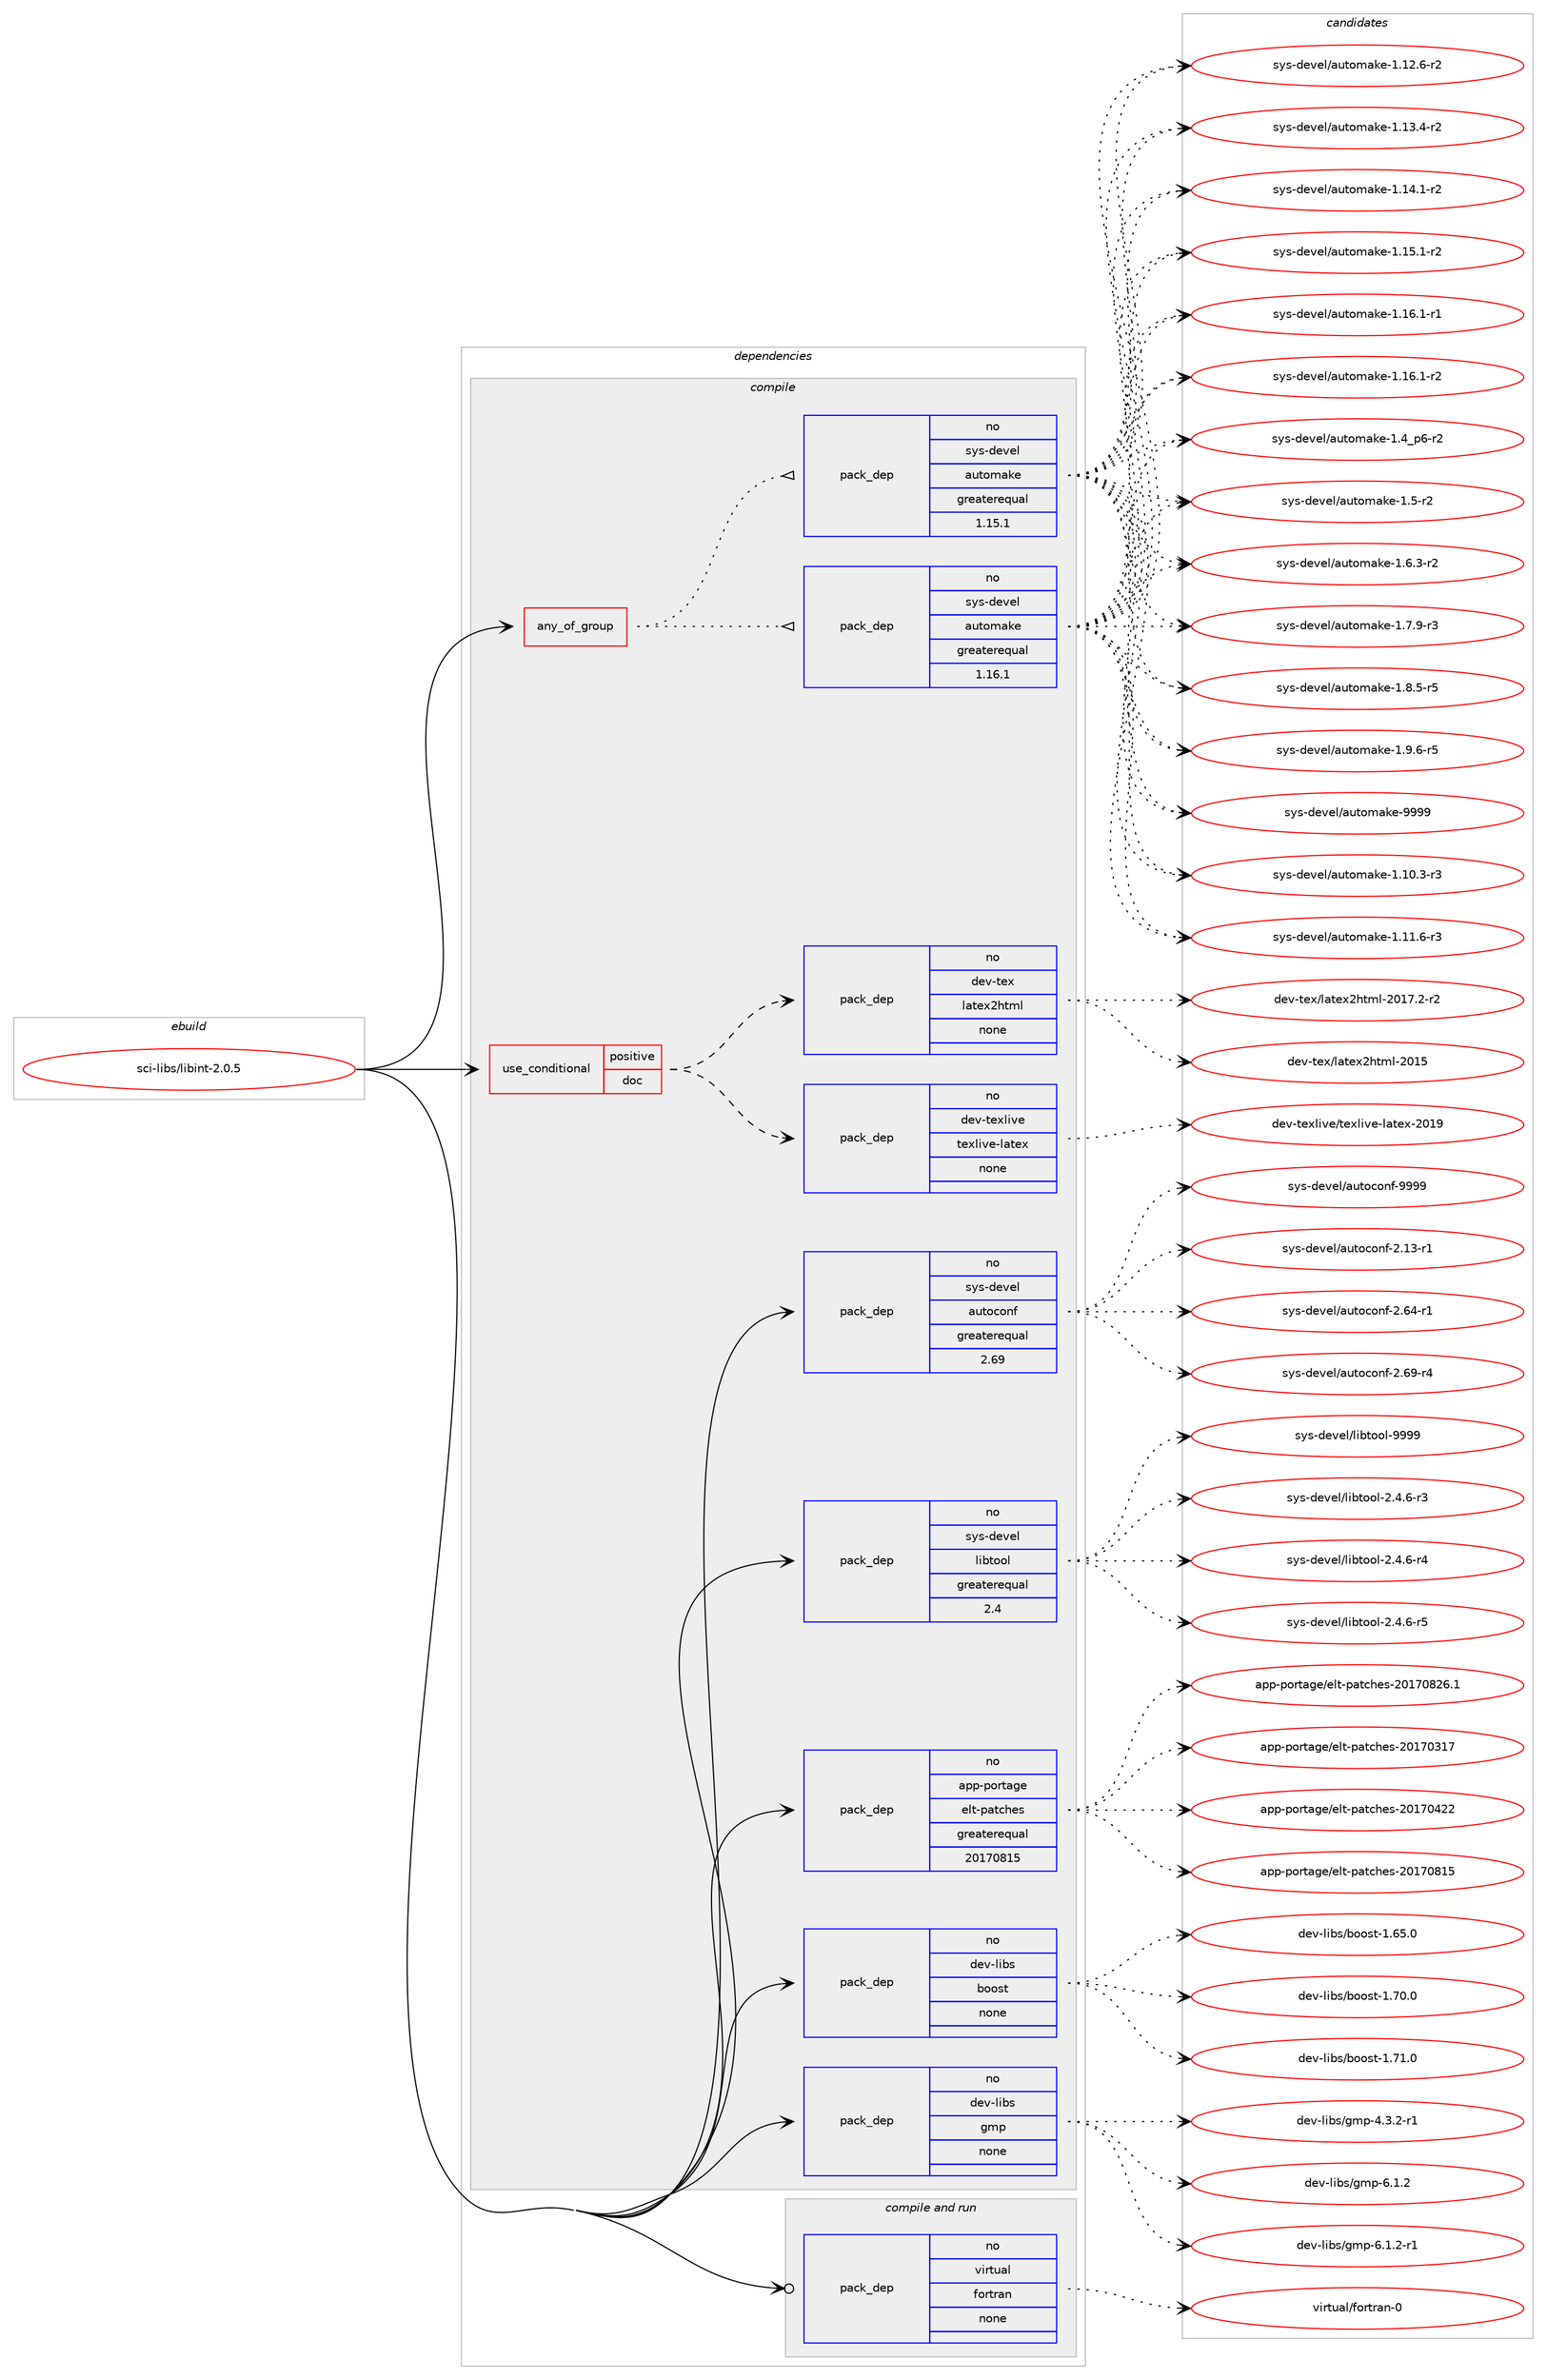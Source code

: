digraph prolog {

# *************
# Graph options
# *************

newrank=true;
concentrate=true;
compound=true;
graph [rankdir=LR,fontname=Helvetica,fontsize=10,ranksep=1.5];#, ranksep=2.5, nodesep=0.2];
edge  [arrowhead=vee];
node  [fontname=Helvetica,fontsize=10];

# **********
# The ebuild
# **********

subgraph cluster_leftcol {
color=gray;
rank=same;
label=<<i>ebuild</i>>;
id [label="sci-libs/libint-2.0.5", color=red, width=4, href="../sci-libs/libint-2.0.5.svg"];
}

# ****************
# The dependencies
# ****************

subgraph cluster_midcol {
color=gray;
label=<<i>dependencies</i>>;
subgraph cluster_compile {
fillcolor="#eeeeee";
style=filled;
label=<<i>compile</i>>;
subgraph any14641 {
dependency857652 [label=<<TABLE BORDER="0" CELLBORDER="1" CELLSPACING="0" CELLPADDING="4"><TR><TD CELLPADDING="10">any_of_group</TD></TR></TABLE>>, shape=none, color=red];subgraph pack634285 {
dependency857653 [label=<<TABLE BORDER="0" CELLBORDER="1" CELLSPACING="0" CELLPADDING="4" WIDTH="220"><TR><TD ROWSPAN="6" CELLPADDING="30">pack_dep</TD></TR><TR><TD WIDTH="110">no</TD></TR><TR><TD>sys-devel</TD></TR><TR><TD>automake</TD></TR><TR><TD>greaterequal</TD></TR><TR><TD>1.16.1</TD></TR></TABLE>>, shape=none, color=blue];
}
dependency857652:e -> dependency857653:w [weight=20,style="dotted",arrowhead="oinv"];
subgraph pack634286 {
dependency857654 [label=<<TABLE BORDER="0" CELLBORDER="1" CELLSPACING="0" CELLPADDING="4" WIDTH="220"><TR><TD ROWSPAN="6" CELLPADDING="30">pack_dep</TD></TR><TR><TD WIDTH="110">no</TD></TR><TR><TD>sys-devel</TD></TR><TR><TD>automake</TD></TR><TR><TD>greaterequal</TD></TR><TR><TD>1.15.1</TD></TR></TABLE>>, shape=none, color=blue];
}
dependency857652:e -> dependency857654:w [weight=20,style="dotted",arrowhead="oinv"];
}
id:e -> dependency857652:w [weight=20,style="solid",arrowhead="vee"];
subgraph cond208217 {
dependency857655 [label=<<TABLE BORDER="0" CELLBORDER="1" CELLSPACING="0" CELLPADDING="4"><TR><TD ROWSPAN="3" CELLPADDING="10">use_conditional</TD></TR><TR><TD>positive</TD></TR><TR><TD>doc</TD></TR></TABLE>>, shape=none, color=red];
subgraph pack634287 {
dependency857656 [label=<<TABLE BORDER="0" CELLBORDER="1" CELLSPACING="0" CELLPADDING="4" WIDTH="220"><TR><TD ROWSPAN="6" CELLPADDING="30">pack_dep</TD></TR><TR><TD WIDTH="110">no</TD></TR><TR><TD>dev-texlive</TD></TR><TR><TD>texlive-latex</TD></TR><TR><TD>none</TD></TR><TR><TD></TD></TR></TABLE>>, shape=none, color=blue];
}
dependency857655:e -> dependency857656:w [weight=20,style="dashed",arrowhead="vee"];
subgraph pack634288 {
dependency857657 [label=<<TABLE BORDER="0" CELLBORDER="1" CELLSPACING="0" CELLPADDING="4" WIDTH="220"><TR><TD ROWSPAN="6" CELLPADDING="30">pack_dep</TD></TR><TR><TD WIDTH="110">no</TD></TR><TR><TD>dev-tex</TD></TR><TR><TD>latex2html</TD></TR><TR><TD>none</TD></TR><TR><TD></TD></TR></TABLE>>, shape=none, color=blue];
}
dependency857655:e -> dependency857657:w [weight=20,style="dashed",arrowhead="vee"];
}
id:e -> dependency857655:w [weight=20,style="solid",arrowhead="vee"];
subgraph pack634289 {
dependency857658 [label=<<TABLE BORDER="0" CELLBORDER="1" CELLSPACING="0" CELLPADDING="4" WIDTH="220"><TR><TD ROWSPAN="6" CELLPADDING="30">pack_dep</TD></TR><TR><TD WIDTH="110">no</TD></TR><TR><TD>app-portage</TD></TR><TR><TD>elt-patches</TD></TR><TR><TD>greaterequal</TD></TR><TR><TD>20170815</TD></TR></TABLE>>, shape=none, color=blue];
}
id:e -> dependency857658:w [weight=20,style="solid",arrowhead="vee"];
subgraph pack634290 {
dependency857659 [label=<<TABLE BORDER="0" CELLBORDER="1" CELLSPACING="0" CELLPADDING="4" WIDTH="220"><TR><TD ROWSPAN="6" CELLPADDING="30">pack_dep</TD></TR><TR><TD WIDTH="110">no</TD></TR><TR><TD>dev-libs</TD></TR><TR><TD>boost</TD></TR><TR><TD>none</TD></TR><TR><TD></TD></TR></TABLE>>, shape=none, color=blue];
}
id:e -> dependency857659:w [weight=20,style="solid",arrowhead="vee"];
subgraph pack634291 {
dependency857660 [label=<<TABLE BORDER="0" CELLBORDER="1" CELLSPACING="0" CELLPADDING="4" WIDTH="220"><TR><TD ROWSPAN="6" CELLPADDING="30">pack_dep</TD></TR><TR><TD WIDTH="110">no</TD></TR><TR><TD>dev-libs</TD></TR><TR><TD>gmp</TD></TR><TR><TD>none</TD></TR><TR><TD></TD></TR></TABLE>>, shape=none, color=blue];
}
id:e -> dependency857660:w [weight=20,style="solid",arrowhead="vee"];
subgraph pack634292 {
dependency857661 [label=<<TABLE BORDER="0" CELLBORDER="1" CELLSPACING="0" CELLPADDING="4" WIDTH="220"><TR><TD ROWSPAN="6" CELLPADDING="30">pack_dep</TD></TR><TR><TD WIDTH="110">no</TD></TR><TR><TD>sys-devel</TD></TR><TR><TD>autoconf</TD></TR><TR><TD>greaterequal</TD></TR><TR><TD>2.69</TD></TR></TABLE>>, shape=none, color=blue];
}
id:e -> dependency857661:w [weight=20,style="solid",arrowhead="vee"];
subgraph pack634293 {
dependency857662 [label=<<TABLE BORDER="0" CELLBORDER="1" CELLSPACING="0" CELLPADDING="4" WIDTH="220"><TR><TD ROWSPAN="6" CELLPADDING="30">pack_dep</TD></TR><TR><TD WIDTH="110">no</TD></TR><TR><TD>sys-devel</TD></TR><TR><TD>libtool</TD></TR><TR><TD>greaterequal</TD></TR><TR><TD>2.4</TD></TR></TABLE>>, shape=none, color=blue];
}
id:e -> dependency857662:w [weight=20,style="solid",arrowhead="vee"];
}
subgraph cluster_compileandrun {
fillcolor="#eeeeee";
style=filled;
label=<<i>compile and run</i>>;
subgraph pack634294 {
dependency857663 [label=<<TABLE BORDER="0" CELLBORDER="1" CELLSPACING="0" CELLPADDING="4" WIDTH="220"><TR><TD ROWSPAN="6" CELLPADDING="30">pack_dep</TD></TR><TR><TD WIDTH="110">no</TD></TR><TR><TD>virtual</TD></TR><TR><TD>fortran</TD></TR><TR><TD>none</TD></TR><TR><TD></TD></TR></TABLE>>, shape=none, color=blue];
}
id:e -> dependency857663:w [weight=20,style="solid",arrowhead="odotvee"];
}
subgraph cluster_run {
fillcolor="#eeeeee";
style=filled;
label=<<i>run</i>>;
}
}

# **************
# The candidates
# **************

subgraph cluster_choices {
rank=same;
color=gray;
label=<<i>candidates</i>>;

subgraph choice634285 {
color=black;
nodesep=1;
choice11512111545100101118101108479711711611110997107101454946494846514511451 [label="sys-devel/automake-1.10.3-r3", color=red, width=4,href="../sys-devel/automake-1.10.3-r3.svg"];
choice11512111545100101118101108479711711611110997107101454946494946544511451 [label="sys-devel/automake-1.11.6-r3", color=red, width=4,href="../sys-devel/automake-1.11.6-r3.svg"];
choice11512111545100101118101108479711711611110997107101454946495046544511450 [label="sys-devel/automake-1.12.6-r2", color=red, width=4,href="../sys-devel/automake-1.12.6-r2.svg"];
choice11512111545100101118101108479711711611110997107101454946495146524511450 [label="sys-devel/automake-1.13.4-r2", color=red, width=4,href="../sys-devel/automake-1.13.4-r2.svg"];
choice11512111545100101118101108479711711611110997107101454946495246494511450 [label="sys-devel/automake-1.14.1-r2", color=red, width=4,href="../sys-devel/automake-1.14.1-r2.svg"];
choice11512111545100101118101108479711711611110997107101454946495346494511450 [label="sys-devel/automake-1.15.1-r2", color=red, width=4,href="../sys-devel/automake-1.15.1-r2.svg"];
choice11512111545100101118101108479711711611110997107101454946495446494511449 [label="sys-devel/automake-1.16.1-r1", color=red, width=4,href="../sys-devel/automake-1.16.1-r1.svg"];
choice11512111545100101118101108479711711611110997107101454946495446494511450 [label="sys-devel/automake-1.16.1-r2", color=red, width=4,href="../sys-devel/automake-1.16.1-r2.svg"];
choice115121115451001011181011084797117116111109971071014549465295112544511450 [label="sys-devel/automake-1.4_p6-r2", color=red, width=4,href="../sys-devel/automake-1.4_p6-r2.svg"];
choice11512111545100101118101108479711711611110997107101454946534511450 [label="sys-devel/automake-1.5-r2", color=red, width=4,href="../sys-devel/automake-1.5-r2.svg"];
choice115121115451001011181011084797117116111109971071014549465446514511450 [label="sys-devel/automake-1.6.3-r2", color=red, width=4,href="../sys-devel/automake-1.6.3-r2.svg"];
choice115121115451001011181011084797117116111109971071014549465546574511451 [label="sys-devel/automake-1.7.9-r3", color=red, width=4,href="../sys-devel/automake-1.7.9-r3.svg"];
choice115121115451001011181011084797117116111109971071014549465646534511453 [label="sys-devel/automake-1.8.5-r5", color=red, width=4,href="../sys-devel/automake-1.8.5-r5.svg"];
choice115121115451001011181011084797117116111109971071014549465746544511453 [label="sys-devel/automake-1.9.6-r5", color=red, width=4,href="../sys-devel/automake-1.9.6-r5.svg"];
choice115121115451001011181011084797117116111109971071014557575757 [label="sys-devel/automake-9999", color=red, width=4,href="../sys-devel/automake-9999.svg"];
dependency857653:e -> choice11512111545100101118101108479711711611110997107101454946494846514511451:w [style=dotted,weight="100"];
dependency857653:e -> choice11512111545100101118101108479711711611110997107101454946494946544511451:w [style=dotted,weight="100"];
dependency857653:e -> choice11512111545100101118101108479711711611110997107101454946495046544511450:w [style=dotted,weight="100"];
dependency857653:e -> choice11512111545100101118101108479711711611110997107101454946495146524511450:w [style=dotted,weight="100"];
dependency857653:e -> choice11512111545100101118101108479711711611110997107101454946495246494511450:w [style=dotted,weight="100"];
dependency857653:e -> choice11512111545100101118101108479711711611110997107101454946495346494511450:w [style=dotted,weight="100"];
dependency857653:e -> choice11512111545100101118101108479711711611110997107101454946495446494511449:w [style=dotted,weight="100"];
dependency857653:e -> choice11512111545100101118101108479711711611110997107101454946495446494511450:w [style=dotted,weight="100"];
dependency857653:e -> choice115121115451001011181011084797117116111109971071014549465295112544511450:w [style=dotted,weight="100"];
dependency857653:e -> choice11512111545100101118101108479711711611110997107101454946534511450:w [style=dotted,weight="100"];
dependency857653:e -> choice115121115451001011181011084797117116111109971071014549465446514511450:w [style=dotted,weight="100"];
dependency857653:e -> choice115121115451001011181011084797117116111109971071014549465546574511451:w [style=dotted,weight="100"];
dependency857653:e -> choice115121115451001011181011084797117116111109971071014549465646534511453:w [style=dotted,weight="100"];
dependency857653:e -> choice115121115451001011181011084797117116111109971071014549465746544511453:w [style=dotted,weight="100"];
dependency857653:e -> choice115121115451001011181011084797117116111109971071014557575757:w [style=dotted,weight="100"];
}
subgraph choice634286 {
color=black;
nodesep=1;
choice11512111545100101118101108479711711611110997107101454946494846514511451 [label="sys-devel/automake-1.10.3-r3", color=red, width=4,href="../sys-devel/automake-1.10.3-r3.svg"];
choice11512111545100101118101108479711711611110997107101454946494946544511451 [label="sys-devel/automake-1.11.6-r3", color=red, width=4,href="../sys-devel/automake-1.11.6-r3.svg"];
choice11512111545100101118101108479711711611110997107101454946495046544511450 [label="sys-devel/automake-1.12.6-r2", color=red, width=4,href="../sys-devel/automake-1.12.6-r2.svg"];
choice11512111545100101118101108479711711611110997107101454946495146524511450 [label="sys-devel/automake-1.13.4-r2", color=red, width=4,href="../sys-devel/automake-1.13.4-r2.svg"];
choice11512111545100101118101108479711711611110997107101454946495246494511450 [label="sys-devel/automake-1.14.1-r2", color=red, width=4,href="../sys-devel/automake-1.14.1-r2.svg"];
choice11512111545100101118101108479711711611110997107101454946495346494511450 [label="sys-devel/automake-1.15.1-r2", color=red, width=4,href="../sys-devel/automake-1.15.1-r2.svg"];
choice11512111545100101118101108479711711611110997107101454946495446494511449 [label="sys-devel/automake-1.16.1-r1", color=red, width=4,href="../sys-devel/automake-1.16.1-r1.svg"];
choice11512111545100101118101108479711711611110997107101454946495446494511450 [label="sys-devel/automake-1.16.1-r2", color=red, width=4,href="../sys-devel/automake-1.16.1-r2.svg"];
choice115121115451001011181011084797117116111109971071014549465295112544511450 [label="sys-devel/automake-1.4_p6-r2", color=red, width=4,href="../sys-devel/automake-1.4_p6-r2.svg"];
choice11512111545100101118101108479711711611110997107101454946534511450 [label="sys-devel/automake-1.5-r2", color=red, width=4,href="../sys-devel/automake-1.5-r2.svg"];
choice115121115451001011181011084797117116111109971071014549465446514511450 [label="sys-devel/automake-1.6.3-r2", color=red, width=4,href="../sys-devel/automake-1.6.3-r2.svg"];
choice115121115451001011181011084797117116111109971071014549465546574511451 [label="sys-devel/automake-1.7.9-r3", color=red, width=4,href="../sys-devel/automake-1.7.9-r3.svg"];
choice115121115451001011181011084797117116111109971071014549465646534511453 [label="sys-devel/automake-1.8.5-r5", color=red, width=4,href="../sys-devel/automake-1.8.5-r5.svg"];
choice115121115451001011181011084797117116111109971071014549465746544511453 [label="sys-devel/automake-1.9.6-r5", color=red, width=4,href="../sys-devel/automake-1.9.6-r5.svg"];
choice115121115451001011181011084797117116111109971071014557575757 [label="sys-devel/automake-9999", color=red, width=4,href="../sys-devel/automake-9999.svg"];
dependency857654:e -> choice11512111545100101118101108479711711611110997107101454946494846514511451:w [style=dotted,weight="100"];
dependency857654:e -> choice11512111545100101118101108479711711611110997107101454946494946544511451:w [style=dotted,weight="100"];
dependency857654:e -> choice11512111545100101118101108479711711611110997107101454946495046544511450:w [style=dotted,weight="100"];
dependency857654:e -> choice11512111545100101118101108479711711611110997107101454946495146524511450:w [style=dotted,weight="100"];
dependency857654:e -> choice11512111545100101118101108479711711611110997107101454946495246494511450:w [style=dotted,weight="100"];
dependency857654:e -> choice11512111545100101118101108479711711611110997107101454946495346494511450:w [style=dotted,weight="100"];
dependency857654:e -> choice11512111545100101118101108479711711611110997107101454946495446494511449:w [style=dotted,weight="100"];
dependency857654:e -> choice11512111545100101118101108479711711611110997107101454946495446494511450:w [style=dotted,weight="100"];
dependency857654:e -> choice115121115451001011181011084797117116111109971071014549465295112544511450:w [style=dotted,weight="100"];
dependency857654:e -> choice11512111545100101118101108479711711611110997107101454946534511450:w [style=dotted,weight="100"];
dependency857654:e -> choice115121115451001011181011084797117116111109971071014549465446514511450:w [style=dotted,weight="100"];
dependency857654:e -> choice115121115451001011181011084797117116111109971071014549465546574511451:w [style=dotted,weight="100"];
dependency857654:e -> choice115121115451001011181011084797117116111109971071014549465646534511453:w [style=dotted,weight="100"];
dependency857654:e -> choice115121115451001011181011084797117116111109971071014549465746544511453:w [style=dotted,weight="100"];
dependency857654:e -> choice115121115451001011181011084797117116111109971071014557575757:w [style=dotted,weight="100"];
}
subgraph choice634287 {
color=black;
nodesep=1;
choice100101118451161011201081051181014711610112010810511810145108971161011204550484957 [label="dev-texlive/texlive-latex-2019", color=red, width=4,href="../dev-texlive/texlive-latex-2019.svg"];
dependency857656:e -> choice100101118451161011201081051181014711610112010810511810145108971161011204550484957:w [style=dotted,weight="100"];
}
subgraph choice634288 {
color=black;
nodesep=1;
choice100101118451161011204710897116101120501041161091084550484953 [label="dev-tex/latex2html-2015", color=red, width=4,href="../dev-tex/latex2html-2015.svg"];
choice10010111845116101120471089711610112050104116109108455048495546504511450 [label="dev-tex/latex2html-2017.2-r2", color=red, width=4,href="../dev-tex/latex2html-2017.2-r2.svg"];
dependency857657:e -> choice100101118451161011204710897116101120501041161091084550484953:w [style=dotted,weight="100"];
dependency857657:e -> choice10010111845116101120471089711610112050104116109108455048495546504511450:w [style=dotted,weight="100"];
}
subgraph choice634289 {
color=black;
nodesep=1;
choice97112112451121111141169710310147101108116451129711699104101115455048495548514955 [label="app-portage/elt-patches-20170317", color=red, width=4,href="../app-portage/elt-patches-20170317.svg"];
choice97112112451121111141169710310147101108116451129711699104101115455048495548525050 [label="app-portage/elt-patches-20170422", color=red, width=4,href="../app-portage/elt-patches-20170422.svg"];
choice97112112451121111141169710310147101108116451129711699104101115455048495548564953 [label="app-portage/elt-patches-20170815", color=red, width=4,href="../app-portage/elt-patches-20170815.svg"];
choice971121124511211111411697103101471011081164511297116991041011154550484955485650544649 [label="app-portage/elt-patches-20170826.1", color=red, width=4,href="../app-portage/elt-patches-20170826.1.svg"];
dependency857658:e -> choice97112112451121111141169710310147101108116451129711699104101115455048495548514955:w [style=dotted,weight="100"];
dependency857658:e -> choice97112112451121111141169710310147101108116451129711699104101115455048495548525050:w [style=dotted,weight="100"];
dependency857658:e -> choice97112112451121111141169710310147101108116451129711699104101115455048495548564953:w [style=dotted,weight="100"];
dependency857658:e -> choice971121124511211111411697103101471011081164511297116991041011154550484955485650544649:w [style=dotted,weight="100"];
}
subgraph choice634290 {
color=black;
nodesep=1;
choice1001011184510810598115479811111111511645494654534648 [label="dev-libs/boost-1.65.0", color=red, width=4,href="../dev-libs/boost-1.65.0.svg"];
choice1001011184510810598115479811111111511645494655484648 [label="dev-libs/boost-1.70.0", color=red, width=4,href="../dev-libs/boost-1.70.0.svg"];
choice1001011184510810598115479811111111511645494655494648 [label="dev-libs/boost-1.71.0", color=red, width=4,href="../dev-libs/boost-1.71.0.svg"];
dependency857659:e -> choice1001011184510810598115479811111111511645494654534648:w [style=dotted,weight="100"];
dependency857659:e -> choice1001011184510810598115479811111111511645494655484648:w [style=dotted,weight="100"];
dependency857659:e -> choice1001011184510810598115479811111111511645494655494648:w [style=dotted,weight="100"];
}
subgraph choice634291 {
color=black;
nodesep=1;
choice1001011184510810598115471031091124552465146504511449 [label="dev-libs/gmp-4.3.2-r1", color=red, width=4,href="../dev-libs/gmp-4.3.2-r1.svg"];
choice100101118451081059811547103109112455446494650 [label="dev-libs/gmp-6.1.2", color=red, width=4,href="../dev-libs/gmp-6.1.2.svg"];
choice1001011184510810598115471031091124554464946504511449 [label="dev-libs/gmp-6.1.2-r1", color=red, width=4,href="../dev-libs/gmp-6.1.2-r1.svg"];
dependency857660:e -> choice1001011184510810598115471031091124552465146504511449:w [style=dotted,weight="100"];
dependency857660:e -> choice100101118451081059811547103109112455446494650:w [style=dotted,weight="100"];
dependency857660:e -> choice1001011184510810598115471031091124554464946504511449:w [style=dotted,weight="100"];
}
subgraph choice634292 {
color=black;
nodesep=1;
choice1151211154510010111810110847971171161119911111010245504649514511449 [label="sys-devel/autoconf-2.13-r1", color=red, width=4,href="../sys-devel/autoconf-2.13-r1.svg"];
choice1151211154510010111810110847971171161119911111010245504654524511449 [label="sys-devel/autoconf-2.64-r1", color=red, width=4,href="../sys-devel/autoconf-2.64-r1.svg"];
choice1151211154510010111810110847971171161119911111010245504654574511452 [label="sys-devel/autoconf-2.69-r4", color=red, width=4,href="../sys-devel/autoconf-2.69-r4.svg"];
choice115121115451001011181011084797117116111991111101024557575757 [label="sys-devel/autoconf-9999", color=red, width=4,href="../sys-devel/autoconf-9999.svg"];
dependency857661:e -> choice1151211154510010111810110847971171161119911111010245504649514511449:w [style=dotted,weight="100"];
dependency857661:e -> choice1151211154510010111810110847971171161119911111010245504654524511449:w [style=dotted,weight="100"];
dependency857661:e -> choice1151211154510010111810110847971171161119911111010245504654574511452:w [style=dotted,weight="100"];
dependency857661:e -> choice115121115451001011181011084797117116111991111101024557575757:w [style=dotted,weight="100"];
}
subgraph choice634293 {
color=black;
nodesep=1;
choice1151211154510010111810110847108105981161111111084550465246544511451 [label="sys-devel/libtool-2.4.6-r3", color=red, width=4,href="../sys-devel/libtool-2.4.6-r3.svg"];
choice1151211154510010111810110847108105981161111111084550465246544511452 [label="sys-devel/libtool-2.4.6-r4", color=red, width=4,href="../sys-devel/libtool-2.4.6-r4.svg"];
choice1151211154510010111810110847108105981161111111084550465246544511453 [label="sys-devel/libtool-2.4.6-r5", color=red, width=4,href="../sys-devel/libtool-2.4.6-r5.svg"];
choice1151211154510010111810110847108105981161111111084557575757 [label="sys-devel/libtool-9999", color=red, width=4,href="../sys-devel/libtool-9999.svg"];
dependency857662:e -> choice1151211154510010111810110847108105981161111111084550465246544511451:w [style=dotted,weight="100"];
dependency857662:e -> choice1151211154510010111810110847108105981161111111084550465246544511452:w [style=dotted,weight="100"];
dependency857662:e -> choice1151211154510010111810110847108105981161111111084550465246544511453:w [style=dotted,weight="100"];
dependency857662:e -> choice1151211154510010111810110847108105981161111111084557575757:w [style=dotted,weight="100"];
}
subgraph choice634294 {
color=black;
nodesep=1;
choice1181051141161179710847102111114116114971104548 [label="virtual/fortran-0", color=red, width=4,href="../virtual/fortran-0.svg"];
dependency857663:e -> choice1181051141161179710847102111114116114971104548:w [style=dotted,weight="100"];
}
}

}

